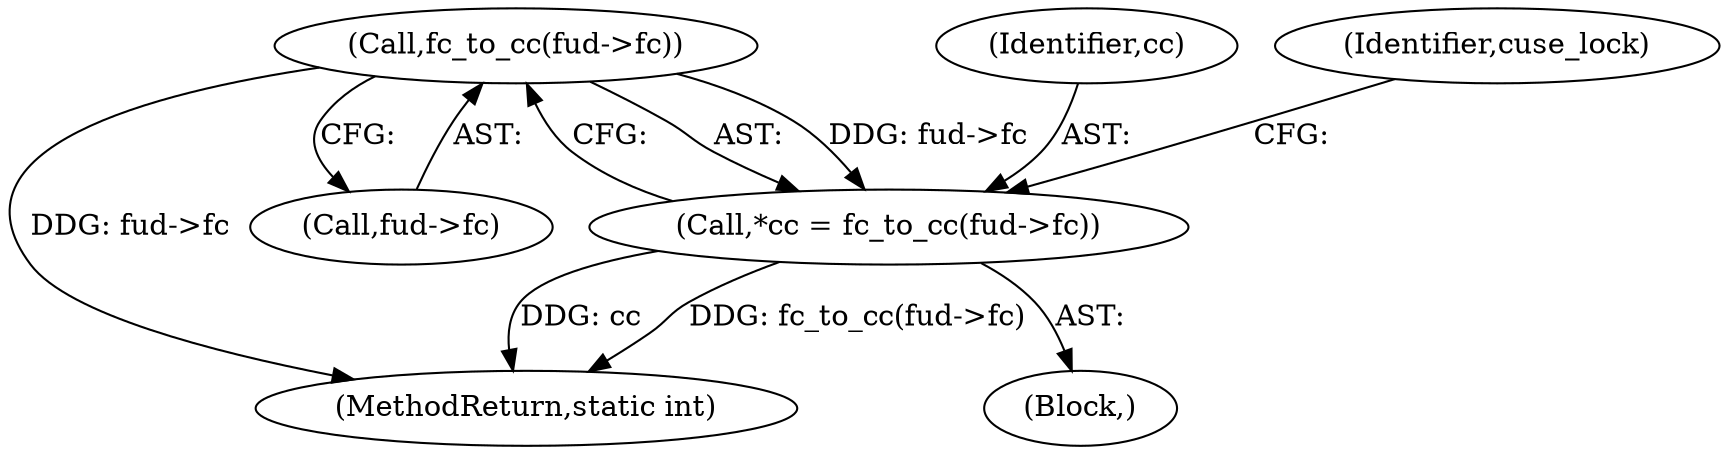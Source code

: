 digraph "0_linux_2c5816b4beccc8ba709144539f6fdd764f8fa49c@pointer" {
"1000117" [label="(Call,fc_to_cc(fud->fc))"];
"1000115" [label="(Call,*cc = fc_to_cc(fud->fc))"];
"1000116" [label="(Identifier,cc)"];
"1000169" [label="(MethodReturn,static int)"];
"1000107" [label="(Block,)"];
"1000118" [label="(Call,fud->fc)"];
"1000115" [label="(Call,*cc = fc_to_cc(fud->fc))"];
"1000124" [label="(Identifier,cuse_lock)"];
"1000117" [label="(Call,fc_to_cc(fud->fc))"];
"1000117" -> "1000115"  [label="AST: "];
"1000117" -> "1000118"  [label="CFG: "];
"1000118" -> "1000117"  [label="AST: "];
"1000115" -> "1000117"  [label="CFG: "];
"1000117" -> "1000169"  [label="DDG: fud->fc"];
"1000117" -> "1000115"  [label="DDG: fud->fc"];
"1000115" -> "1000107"  [label="AST: "];
"1000116" -> "1000115"  [label="AST: "];
"1000124" -> "1000115"  [label="CFG: "];
"1000115" -> "1000169"  [label="DDG: fc_to_cc(fud->fc)"];
"1000115" -> "1000169"  [label="DDG: cc"];
}
